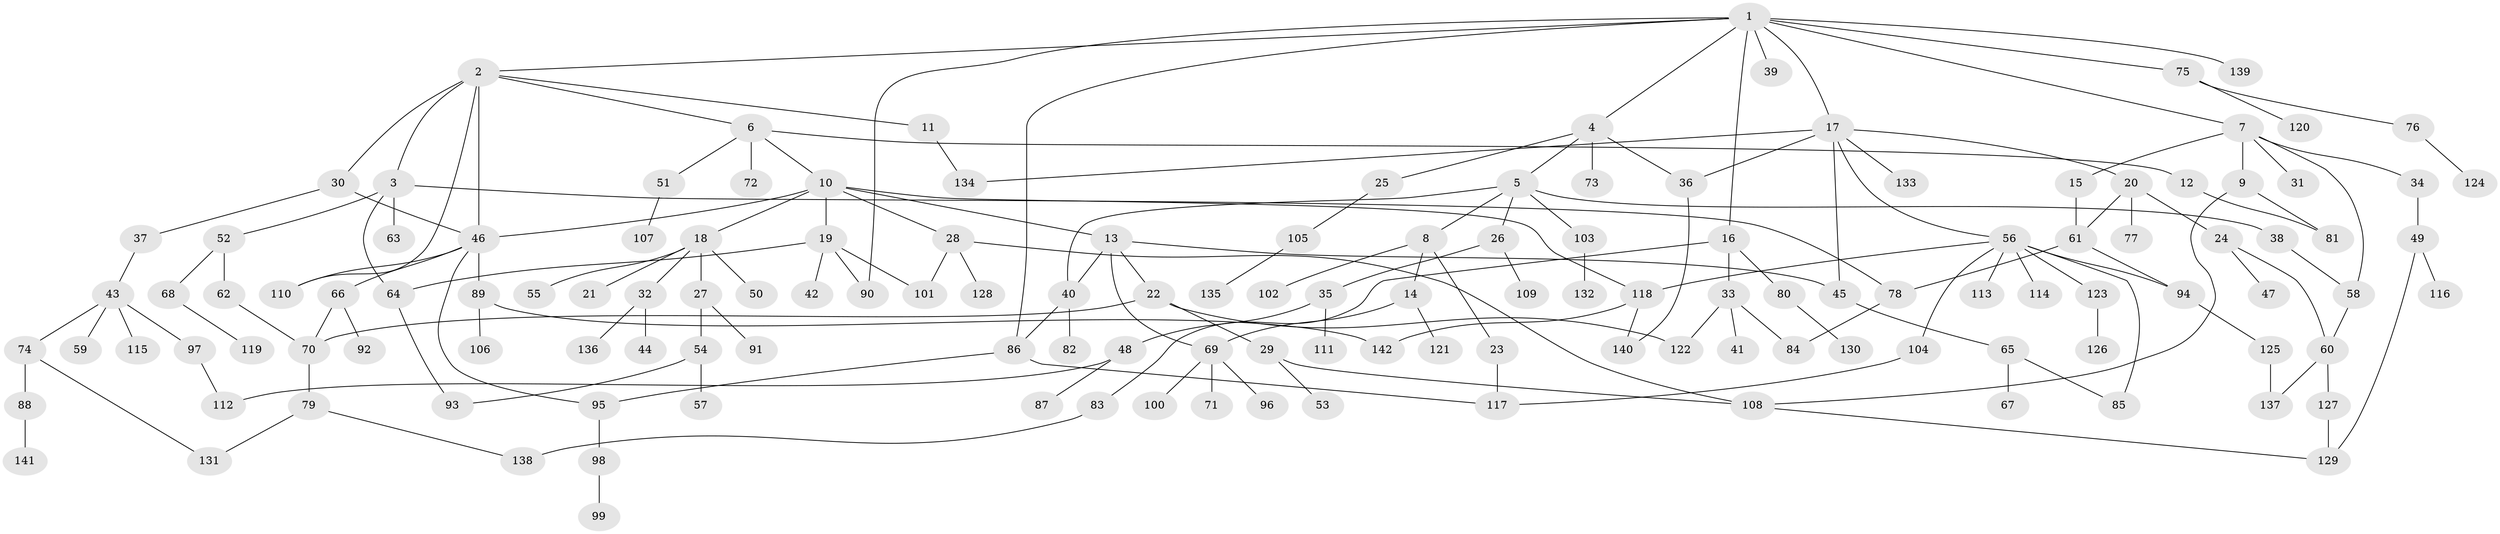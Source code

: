 // coarse degree distribution, {7: 0.023255813953488372, 5: 0.08139534883720931, 2: 0.3023255813953488, 6: 0.046511627906976744, 4: 0.11627906976744186, 3: 0.18604651162790697, 1: 0.23255813953488372, 9: 0.011627906976744186}
// Generated by graph-tools (version 1.1) at 2025/36/03/04/25 23:36:13]
// undirected, 142 vertices, 179 edges
graph export_dot {
  node [color=gray90,style=filled];
  1;
  2;
  3;
  4;
  5;
  6;
  7;
  8;
  9;
  10;
  11;
  12;
  13;
  14;
  15;
  16;
  17;
  18;
  19;
  20;
  21;
  22;
  23;
  24;
  25;
  26;
  27;
  28;
  29;
  30;
  31;
  32;
  33;
  34;
  35;
  36;
  37;
  38;
  39;
  40;
  41;
  42;
  43;
  44;
  45;
  46;
  47;
  48;
  49;
  50;
  51;
  52;
  53;
  54;
  55;
  56;
  57;
  58;
  59;
  60;
  61;
  62;
  63;
  64;
  65;
  66;
  67;
  68;
  69;
  70;
  71;
  72;
  73;
  74;
  75;
  76;
  77;
  78;
  79;
  80;
  81;
  82;
  83;
  84;
  85;
  86;
  87;
  88;
  89;
  90;
  91;
  92;
  93;
  94;
  95;
  96;
  97;
  98;
  99;
  100;
  101;
  102;
  103;
  104;
  105;
  106;
  107;
  108;
  109;
  110;
  111;
  112;
  113;
  114;
  115;
  116;
  117;
  118;
  119;
  120;
  121;
  122;
  123;
  124;
  125;
  126;
  127;
  128;
  129;
  130;
  131;
  132;
  133;
  134;
  135;
  136;
  137;
  138;
  139;
  140;
  141;
  142;
  1 -- 2;
  1 -- 4;
  1 -- 7;
  1 -- 16;
  1 -- 17;
  1 -- 39;
  1 -- 75;
  1 -- 139;
  1 -- 90;
  1 -- 86;
  2 -- 3;
  2 -- 6;
  2 -- 11;
  2 -- 30;
  2 -- 110;
  2 -- 46;
  3 -- 52;
  3 -- 63;
  3 -- 64;
  3 -- 78;
  4 -- 5;
  4 -- 25;
  4 -- 36;
  4 -- 73;
  5 -- 8;
  5 -- 26;
  5 -- 38;
  5 -- 103;
  5 -- 40;
  6 -- 10;
  6 -- 12;
  6 -- 51;
  6 -- 72;
  7 -- 9;
  7 -- 15;
  7 -- 31;
  7 -- 34;
  7 -- 58;
  8 -- 14;
  8 -- 23;
  8 -- 102;
  9 -- 81;
  9 -- 108;
  10 -- 13;
  10 -- 18;
  10 -- 19;
  10 -- 28;
  10 -- 46;
  10 -- 118;
  11 -- 134;
  12 -- 81;
  13 -- 22;
  13 -- 40;
  13 -- 45;
  13 -- 69;
  14 -- 121;
  14 -- 69;
  15 -- 61;
  16 -- 33;
  16 -- 80;
  16 -- 83;
  17 -- 20;
  17 -- 56;
  17 -- 133;
  17 -- 36;
  17 -- 134;
  17 -- 45;
  18 -- 21;
  18 -- 27;
  18 -- 32;
  18 -- 50;
  18 -- 55;
  19 -- 42;
  19 -- 90;
  19 -- 64;
  19 -- 101;
  20 -- 24;
  20 -- 61;
  20 -- 77;
  22 -- 29;
  22 -- 122;
  22 -- 70;
  23 -- 117;
  24 -- 47;
  24 -- 60;
  25 -- 105;
  26 -- 35;
  26 -- 109;
  27 -- 54;
  27 -- 91;
  28 -- 101;
  28 -- 128;
  28 -- 108;
  29 -- 53;
  29 -- 108;
  30 -- 37;
  30 -- 46;
  32 -- 44;
  32 -- 136;
  33 -- 41;
  33 -- 122;
  33 -- 84;
  34 -- 49;
  35 -- 48;
  35 -- 111;
  36 -- 140;
  37 -- 43;
  38 -- 58;
  40 -- 82;
  40 -- 86;
  43 -- 59;
  43 -- 74;
  43 -- 97;
  43 -- 115;
  45 -- 65;
  46 -- 66;
  46 -- 89;
  46 -- 95;
  46 -- 110;
  48 -- 87;
  48 -- 112;
  49 -- 116;
  49 -- 129;
  51 -- 107;
  52 -- 62;
  52 -- 68;
  54 -- 57;
  54 -- 93;
  56 -- 104;
  56 -- 113;
  56 -- 114;
  56 -- 123;
  56 -- 118;
  56 -- 85;
  56 -- 94;
  58 -- 60;
  60 -- 127;
  60 -- 137;
  61 -- 94;
  61 -- 78;
  62 -- 70;
  64 -- 93;
  65 -- 67;
  65 -- 85;
  66 -- 92;
  66 -- 70;
  68 -- 119;
  69 -- 71;
  69 -- 96;
  69 -- 100;
  70 -- 79;
  74 -- 88;
  74 -- 131;
  75 -- 76;
  75 -- 120;
  76 -- 124;
  78 -- 84;
  79 -- 131;
  79 -- 138;
  80 -- 130;
  83 -- 138;
  86 -- 95;
  86 -- 117;
  88 -- 141;
  89 -- 106;
  89 -- 142;
  94 -- 125;
  95 -- 98;
  97 -- 112;
  98 -- 99;
  103 -- 132;
  104 -- 117;
  105 -- 135;
  108 -- 129;
  118 -- 142;
  118 -- 140;
  123 -- 126;
  125 -- 137;
  127 -- 129;
}
